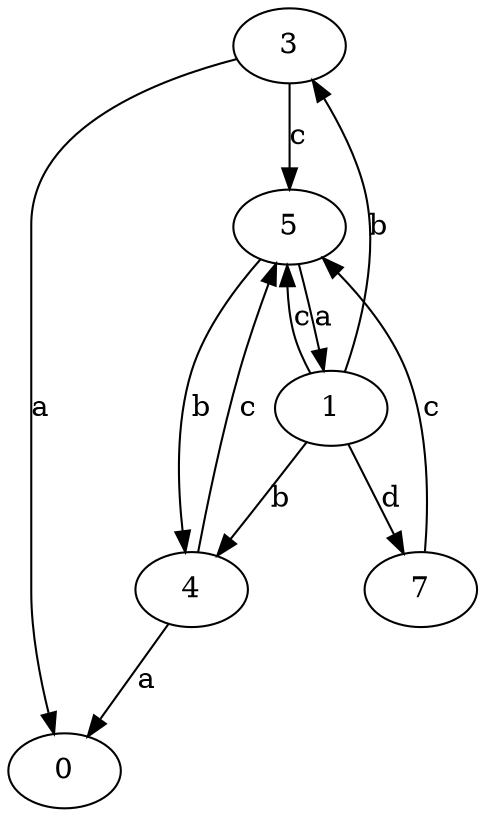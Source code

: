 strict digraph  {
0;
1;
3;
4;
5;
7;
1 -> 3  [label=b];
1 -> 4  [label=b];
1 -> 5  [label=c];
1 -> 7  [label=d];
3 -> 0  [label=a];
3 -> 5  [label=c];
4 -> 0  [label=a];
4 -> 5  [label=c];
5 -> 1  [label=a];
5 -> 4  [label=b];
7 -> 5  [label=c];
}
